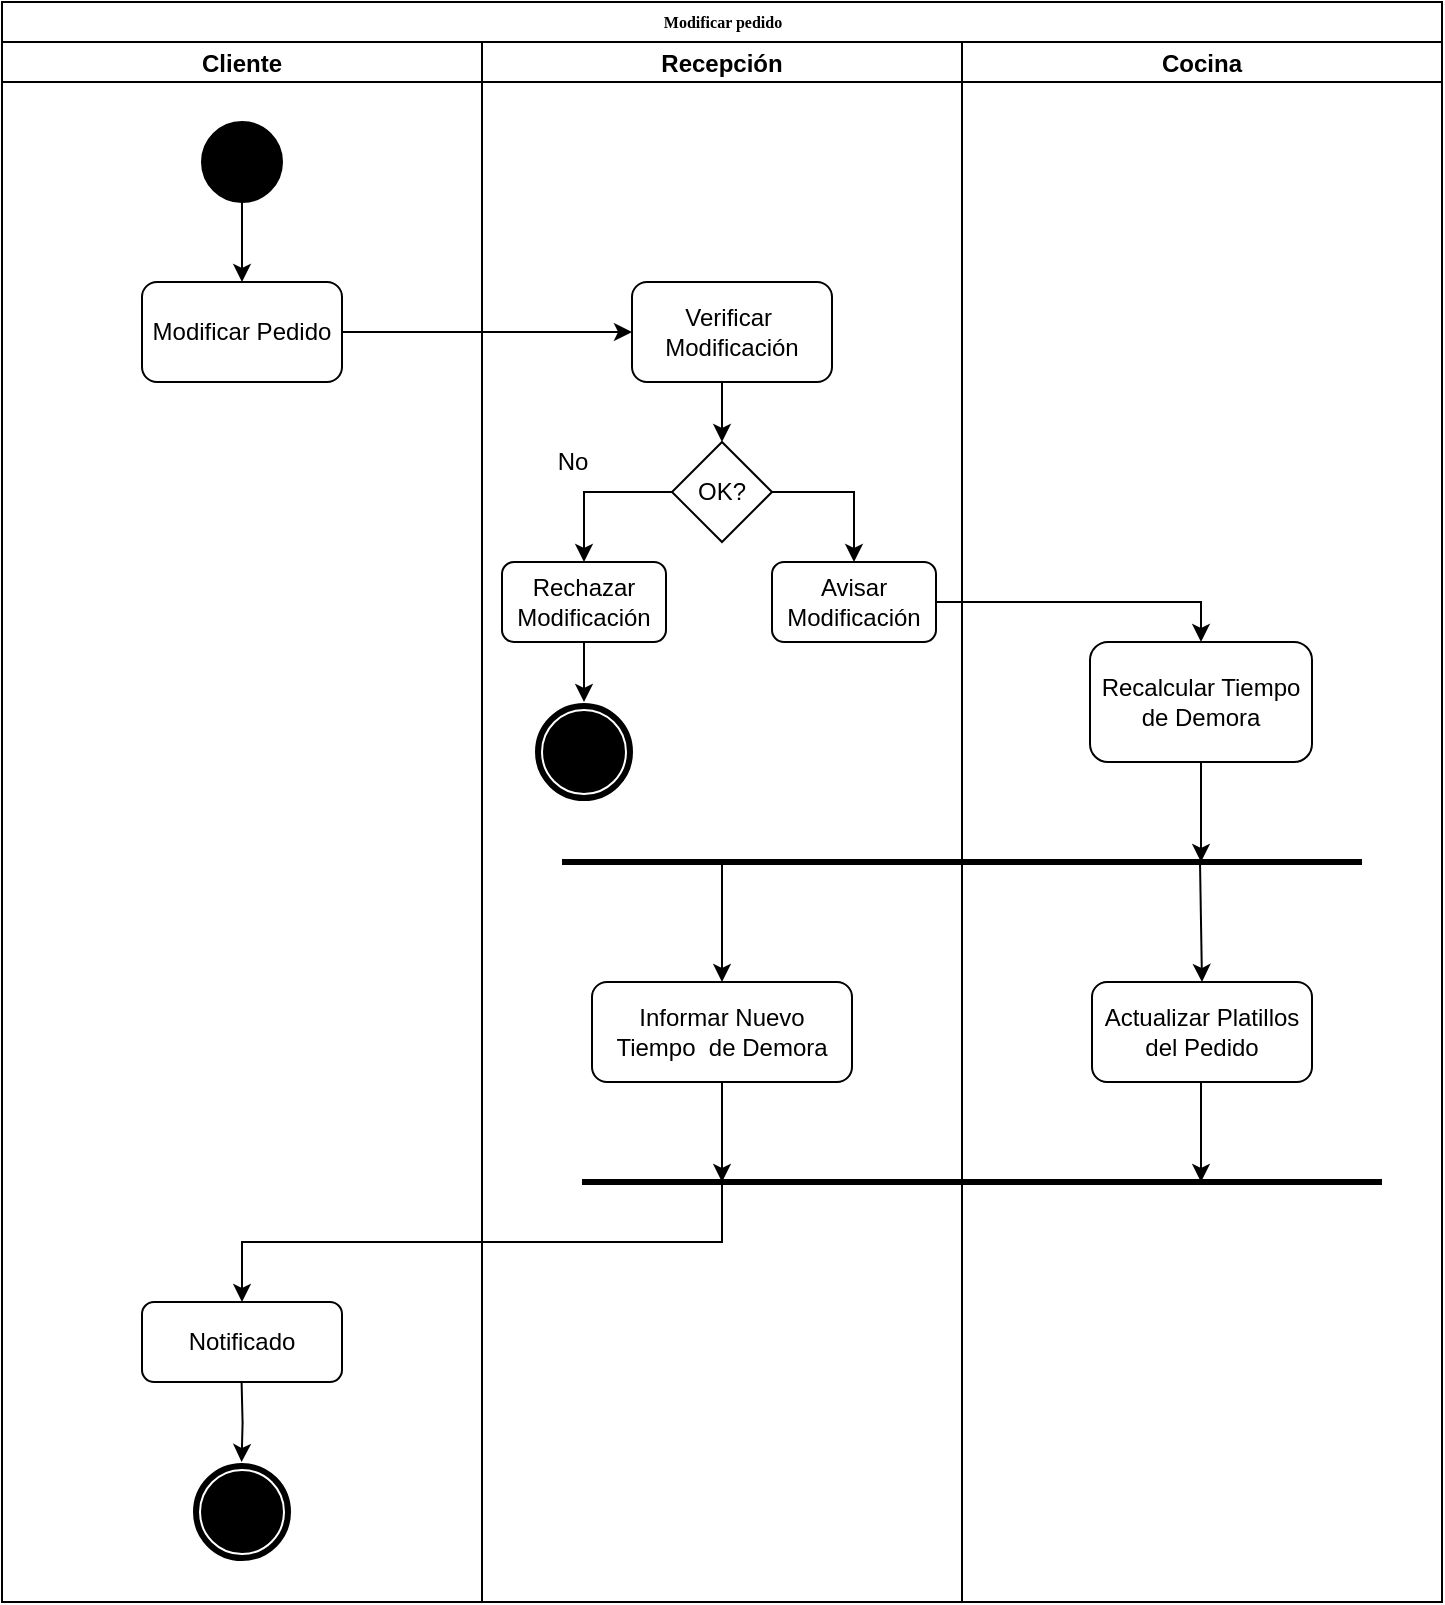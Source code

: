 <mxfile version="13.8.8" type="device"><diagram name="Page-1" id="74e2e168-ea6b-b213-b513-2b3c1d86103e"><mxGraphModel dx="3057" dy="1335" grid="1" gridSize="10" guides="1" tooltips="1" connect="1" arrows="1" fold="1" page="0" pageScale="1" pageWidth="1100" pageHeight="850" background="none" math="0" shadow="0"><root><mxCell id="0"/><mxCell id="1" parent="0"/><mxCell id="77e6c97f196da883-1" value="Modificar pedido" style="swimlane;html=1;childLayout=stackLayout;startSize=20;rounded=0;shadow=0;labelBackgroundColor=none;strokeWidth=1;fontFamily=Verdana;fontSize=8;align=center;" parent="1" vertex="1"><mxGeometry x="80" y="10" width="720" height="800" as="geometry"/></mxCell><mxCell id="U_wV_natsY5rYbrfP2wt-6" value="Cliente" style="swimlane;startSize=20;" parent="77e6c97f196da883-1" vertex="1"><mxGeometry y="20" width="240" height="780" as="geometry"/></mxCell><mxCell id="U_wV_natsY5rYbrfP2wt-15" style="edgeStyle=orthogonalEdgeStyle;rounded=0;orthogonalLoop=1;jettySize=auto;html=1;exitX=0.5;exitY=1;exitDx=0;exitDy=0;exitPerimeter=0;entryX=0.5;entryY=0;entryDx=0;entryDy=0;" parent="U_wV_natsY5rYbrfP2wt-6" source="U_wV_natsY5rYbrfP2wt-13" target="U_wV_natsY5rYbrfP2wt-14" edge="1"><mxGeometry relative="1" as="geometry"/></mxCell><mxCell id="U_wV_natsY5rYbrfP2wt-13" value="" style="verticalLabelPosition=bottom;verticalAlign=top;html=1;shape=mxgraph.flowchart.on-page_reference;fillColor=#000000;" parent="U_wV_natsY5rYbrfP2wt-6" vertex="1"><mxGeometry x="100" y="40" width="40" height="40" as="geometry"/></mxCell><mxCell id="U_wV_natsY5rYbrfP2wt-14" value="Modificar Pedido" style="rounded=1;whiteSpace=wrap;html=1;fillColor=#FFFFFF;" parent="U_wV_natsY5rYbrfP2wt-6" vertex="1"><mxGeometry x="70" y="120" width="100" height="50" as="geometry"/></mxCell><mxCell id="U_wV_natsY5rYbrfP2wt-68" value="" style="ellipse;shape=doubleEllipse;whiteSpace=wrap;html=1;aspect=fixed;fillColor=#000000;strokeColor=#FFFFFF;" parent="U_wV_natsY5rYbrfP2wt-6" vertex="1"><mxGeometry x="95" y="710" width="50" height="50" as="geometry"/></mxCell><mxCell id="jevwXI-Nsedb2cXsRhZL-2" value="Notificado" style="rounded=1;whiteSpace=wrap;html=1;fillColor=#FFFFFF;" vertex="1" parent="U_wV_natsY5rYbrfP2wt-6"><mxGeometry x="70" y="630" width="100" height="40" as="geometry"/></mxCell><mxCell id="jevwXI-Nsedb2cXsRhZL-3" style="edgeStyle=orthogonalEdgeStyle;rounded=0;orthogonalLoop=1;jettySize=auto;html=1;exitX=0.5;exitY=1;exitDx=0;exitDy=0;exitPerimeter=0;entryX=0.5;entryY=0;entryDx=0;entryDy=0;" edge="1" parent="U_wV_natsY5rYbrfP2wt-6"><mxGeometry relative="1" as="geometry"><mxPoint x="119.8" y="670" as="sourcePoint"/><mxPoint x="119.8" y="710" as="targetPoint"/></mxGeometry></mxCell><mxCell id="U_wV_natsY5rYbrfP2wt-29" style="edgeStyle=orthogonalEdgeStyle;rounded=0;orthogonalLoop=1;jettySize=auto;html=1;exitX=1;exitY=0.5;exitDx=0;exitDy=0;entryX=0;entryY=0.5;entryDx=0;entryDy=0;" parent="77e6c97f196da883-1" source="U_wV_natsY5rYbrfP2wt-14" target="U_wV_natsY5rYbrfP2wt-20" edge="1"><mxGeometry relative="1" as="geometry"/></mxCell><mxCell id="U_wV_natsY5rYbrfP2wt-33" style="edgeStyle=orthogonalEdgeStyle;rounded=0;orthogonalLoop=1;jettySize=auto;html=1;exitX=1;exitY=0.5;exitDx=0;exitDy=0;entryX=0.5;entryY=0;entryDx=0;entryDy=0;" parent="77e6c97f196da883-1" source="U_wV_natsY5rYbrfP2wt-28" target="U_wV_natsY5rYbrfP2wt-32" edge="1"><mxGeometry relative="1" as="geometry"/></mxCell><mxCell id="U_wV_natsY5rYbrfP2wt-9" value="Recepción" style="swimlane;startSize=20;" parent="77e6c97f196da883-1" vertex="1"><mxGeometry x="240" y="20" width="240" height="780" as="geometry"/></mxCell><mxCell id="U_wV_natsY5rYbrfP2wt-23" style="edgeStyle=orthogonalEdgeStyle;rounded=0;orthogonalLoop=1;jettySize=auto;html=1;exitX=0.5;exitY=1;exitDx=0;exitDy=0;entryX=0.5;entryY=0;entryDx=0;entryDy=0;" parent="U_wV_natsY5rYbrfP2wt-9" source="U_wV_natsY5rYbrfP2wt-20" target="U_wV_natsY5rYbrfP2wt-22" edge="1"><mxGeometry relative="1" as="geometry"/></mxCell><mxCell id="U_wV_natsY5rYbrfP2wt-27" value="Rechazar Modificación" style="rounded=1;whiteSpace=wrap;html=1;fillColor=#FFFFFF;" parent="U_wV_natsY5rYbrfP2wt-9" vertex="1"><mxGeometry x="10" y="260" width="82" height="40" as="geometry"/></mxCell><mxCell id="U_wV_natsY5rYbrfP2wt-26" value="No" style="text;html=1;align=center;verticalAlign=middle;resizable=0;points=[];autosize=1;" parent="U_wV_natsY5rYbrfP2wt-9" vertex="1"><mxGeometry x="30" y="200" width="30" height="20" as="geometry"/></mxCell><mxCell id="U_wV_natsY5rYbrfP2wt-38" value="" style="endArrow=none;html=1;strokeColor=#000000;strokeWidth=3;" parent="U_wV_natsY5rYbrfP2wt-9" edge="1"><mxGeometry width="50" height="50" relative="1" as="geometry"><mxPoint x="40" y="410" as="sourcePoint"/><mxPoint x="440" y="410" as="targetPoint"/><Array as="points"/></mxGeometry></mxCell><mxCell id="U_wV_natsY5rYbrfP2wt-69" value="" style="ellipse;shape=doubleEllipse;whiteSpace=wrap;html=1;aspect=fixed;fillColor=#000000;strokeColor=#FFFFFF;" parent="U_wV_natsY5rYbrfP2wt-9" vertex="1"><mxGeometry x="26" y="330" width="50" height="50" as="geometry"/></mxCell><mxCell id="U_wV_natsY5rYbrfP2wt-22" value="OK?" style="rhombus;whiteSpace=wrap;html=1;fillColor=#FFFFFF;" parent="U_wV_natsY5rYbrfP2wt-9" vertex="1"><mxGeometry x="95" y="200" width="50" height="50" as="geometry"/></mxCell><mxCell id="U_wV_natsY5rYbrfP2wt-20" value="Verificar&amp;nbsp; Modificación" style="rounded=1;whiteSpace=wrap;html=1;fillColor=#FFFFFF;" parent="U_wV_natsY5rYbrfP2wt-9" vertex="1"><mxGeometry x="75" y="120" width="100" height="50" as="geometry"/></mxCell><mxCell id="U_wV_natsY5rYbrfP2wt-42" value="Informar Nuevo &lt;br&gt;Tiempo&amp;nbsp; de Demora" style="rounded=1;whiteSpace=wrap;html=1;fillColor=#FFFFFF;" parent="U_wV_natsY5rYbrfP2wt-9" vertex="1"><mxGeometry x="55" y="470" width="130" height="50" as="geometry"/></mxCell><mxCell id="U_wV_natsY5rYbrfP2wt-28" value="Avisar Modificación" style="rounded=1;whiteSpace=wrap;html=1;fillColor=#FFFFFF;" parent="U_wV_natsY5rYbrfP2wt-9" vertex="1"><mxGeometry x="145" y="260" width="82" height="40" as="geometry"/></mxCell><mxCell id="U_wV_natsY5rYbrfP2wt-24" style="edgeStyle=orthogonalEdgeStyle;rounded=0;orthogonalLoop=1;jettySize=auto;html=1;exitX=1;exitY=0.5;exitDx=0;exitDy=0;entryX=0.5;entryY=0;entryDx=0;entryDy=0;" parent="U_wV_natsY5rYbrfP2wt-9" source="U_wV_natsY5rYbrfP2wt-22" target="U_wV_natsY5rYbrfP2wt-28" edge="1"><mxGeometry relative="1" as="geometry"><mxPoint x="120" y="260" as="targetPoint"/></mxGeometry></mxCell><mxCell id="U_wV_natsY5rYbrfP2wt-25" style="edgeStyle=orthogonalEdgeStyle;rounded=0;orthogonalLoop=1;jettySize=auto;html=1;exitX=0;exitY=0.5;exitDx=0;exitDy=0;entryX=0.5;entryY=0;entryDx=0;entryDy=0;" parent="U_wV_natsY5rYbrfP2wt-9" source="U_wV_natsY5rYbrfP2wt-22" target="U_wV_natsY5rYbrfP2wt-27" edge="1"><mxGeometry relative="1" as="geometry"><mxPoint y="260" as="targetPoint"/></mxGeometry></mxCell><mxCell id="U_wV_natsY5rYbrfP2wt-70" value="" style="endArrow=classic;html=1;strokeColor=#000000;strokeWidth=1;exitX=0.5;exitY=1;exitDx=0;exitDy=0;entryX=0.5;entryY=0;entryDx=0;entryDy=0;" parent="U_wV_natsY5rYbrfP2wt-9" source="U_wV_natsY5rYbrfP2wt-27" target="U_wV_natsY5rYbrfP2wt-69" edge="1"><mxGeometry width="50" height="50" relative="1" as="geometry"><mxPoint x="220" y="490" as="sourcePoint"/><mxPoint x="270" y="440" as="targetPoint"/></mxGeometry></mxCell><mxCell id="U_wV_natsY5rYbrfP2wt-39" value="" style="endArrow=none;html=1;strokeColor=#000000;strokeWidth=3;" parent="U_wV_natsY5rYbrfP2wt-9" edge="1"><mxGeometry width="50" height="50" relative="1" as="geometry"><mxPoint x="50" y="570" as="sourcePoint"/><mxPoint x="450" y="570" as="targetPoint"/><Array as="points"><mxPoint x="340" y="570"/></Array></mxGeometry></mxCell><mxCell id="jevwXI-Nsedb2cXsRhZL-1" style="edgeStyle=orthogonalEdgeStyle;rounded=0;orthogonalLoop=1;jettySize=auto;html=1;" edge="1" parent="U_wV_natsY5rYbrfP2wt-9"><mxGeometry relative="1" as="geometry"><mxPoint x="-120" y="630" as="targetPoint"/><mxPoint x="120" y="570" as="sourcePoint"/><Array as="points"><mxPoint x="120" y="600"/><mxPoint x="-120" y="600"/></Array></mxGeometry></mxCell><mxCell id="U_wV_natsY5rYbrfP2wt-10" value="Cocina" style="swimlane;startSize=20;" parent="77e6c97f196da883-1" vertex="1"><mxGeometry x="480" y="20" width="240" height="780" as="geometry"/></mxCell><mxCell id="lZ_OUKK1RsgZwdN4T8AV-7" value="" style="endArrow=classic;html=1;strokeColor=#000000;strokeWidth=1;exitX=0.5;exitY=1;exitDx=0;exitDy=0;" parent="U_wV_natsY5rYbrfP2wt-10" edge="1"><mxGeometry width="50" height="50" relative="1" as="geometry"><mxPoint x="119.5" y="520" as="sourcePoint"/><mxPoint x="119.5" y="570" as="targetPoint"/></mxGeometry></mxCell><mxCell id="U_wV_natsY5rYbrfP2wt-32" value="Recalcular Tiempo de Demora" style="rounded=1;whiteSpace=wrap;html=1;fillColor=#FFFFFF;" parent="U_wV_natsY5rYbrfP2wt-10" vertex="1"><mxGeometry x="64" y="300" width="111" height="60" as="geometry"/></mxCell><mxCell id="lZ_OUKK1RsgZwdN4T8AV-5" value="" style="endArrow=classic;html=1;strokeColor=#000000;strokeWidth=1;entryX=0.5;entryY=0;entryDx=0;entryDy=0;" parent="U_wV_natsY5rYbrfP2wt-10" edge="1"><mxGeometry width="50" height="50" relative="1" as="geometry"><mxPoint x="119.5" y="360" as="sourcePoint"/><mxPoint x="119.5" y="410" as="targetPoint"/></mxGeometry></mxCell><mxCell id="U_wV_natsY5rYbrfP2wt-43" value="Actualizar Platillos&lt;br&gt;del Pedido" style="rounded=1;whiteSpace=wrap;html=1;fillColor=#FFFFFF;" parent="U_wV_natsY5rYbrfP2wt-10" vertex="1"><mxGeometry x="65" y="470" width="110" height="50" as="geometry"/></mxCell><mxCell id="U_wV_natsY5rYbrfP2wt-45" value="" style="endArrow=classic;html=1;strokeColor=#000000;strokeWidth=1;entryX=0.5;entryY=0;entryDx=0;entryDy=0;" parent="1" target="U_wV_natsY5rYbrfP2wt-42" edge="1"><mxGeometry width="50" height="50" relative="1" as="geometry"><mxPoint x="440" y="440" as="sourcePoint"/><mxPoint x="640" y="420" as="targetPoint"/></mxGeometry></mxCell><mxCell id="U_wV_natsY5rYbrfP2wt-46" value="" style="endArrow=classic;html=1;strokeColor=#000000;strokeWidth=1;entryX=0.5;entryY=0;entryDx=0;entryDy=0;" parent="1" target="U_wV_natsY5rYbrfP2wt-43" edge="1"><mxGeometry width="50" height="50" relative="1" as="geometry"><mxPoint x="679" y="440" as="sourcePoint"/><mxPoint x="640" y="420" as="targetPoint"/></mxGeometry></mxCell><mxCell id="U_wV_natsY5rYbrfP2wt-48" value="" style="endArrow=classic;html=1;strokeColor=#000000;strokeWidth=1;exitX=0.5;exitY=1;exitDx=0;exitDy=0;" parent="1" source="U_wV_natsY5rYbrfP2wt-42" edge="1"><mxGeometry width="50" height="50" relative="1" as="geometry"><mxPoint x="460" y="560" as="sourcePoint"/><mxPoint x="440" y="600" as="targetPoint"/></mxGeometry></mxCell></root></mxGraphModel></diagram></mxfile>